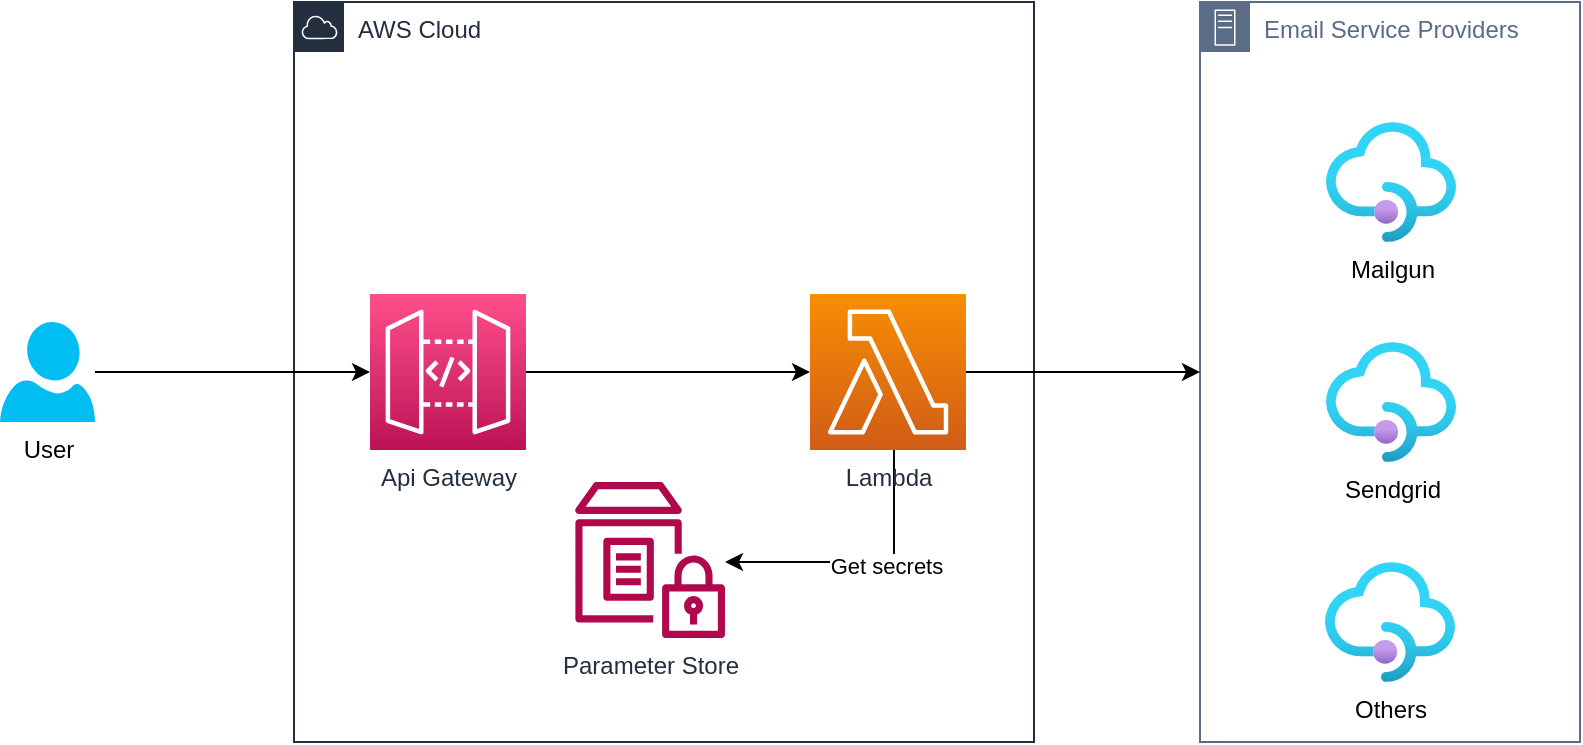 <mxfile version="17.1.2" type="device"><diagram id="AVMGjWLtBFetPvpHqHuD" name="Page-1"><mxGraphModel dx="782" dy="436" grid="1" gridSize="10" guides="1" tooltips="1" connect="1" arrows="1" fold="1" page="1" pageScale="1" pageWidth="850" pageHeight="1100" math="0" shadow="0"><root><mxCell id="0"/><mxCell id="1" parent="0"/><mxCell id="2EcZjcuJ8gzLtRmz8nSB-1" value="AWS Cloud" style="points=[[0,0],[0.25,0],[0.5,0],[0.75,0],[1,0],[1,0.25],[1,0.5],[1,0.75],[1,1],[0.75,1],[0.5,1],[0.25,1],[0,1],[0,0.75],[0,0.5],[0,0.25]];outlineConnect=0;gradientColor=none;html=1;whiteSpace=wrap;fontSize=12;fontStyle=0;container=1;pointerEvents=0;collapsible=0;recursiveResize=0;shape=mxgraph.aws4.group;grIcon=mxgraph.aws4.group_aws_cloud;strokeColor=#232F3E;fillColor=none;verticalAlign=top;align=left;spacingLeft=30;fontColor=#232F3E;dashed=0;" vertex="1" parent="1"><mxGeometry x="187" y="60" width="370" height="370" as="geometry"/></mxCell><mxCell id="2EcZjcuJ8gzLtRmz8nSB-8" style="edgeStyle=orthogonalEdgeStyle;rounded=0;orthogonalLoop=1;jettySize=auto;html=1;" edge="1" parent="2EcZjcuJ8gzLtRmz8nSB-1" source="2EcZjcuJ8gzLtRmz8nSB-3" target="2EcZjcuJ8gzLtRmz8nSB-5"><mxGeometry relative="1" as="geometry"><Array as="points"><mxPoint x="300" y="280"/></Array></mxGeometry></mxCell><mxCell id="2EcZjcuJ8gzLtRmz8nSB-9" value="Get secrets" style="edgeLabel;html=1;align=center;verticalAlign=middle;resizable=0;points=[];" vertex="1" connectable="0" parent="2EcZjcuJ8gzLtRmz8nSB-8"><mxGeometry x="-0.136" y="2" relative="1" as="geometry"><mxPoint as="offset"/></mxGeometry></mxCell><mxCell id="2EcZjcuJ8gzLtRmz8nSB-3" value="Lambda" style="sketch=0;points=[[0,0,0],[0.25,0,0],[0.5,0,0],[0.75,0,0],[1,0,0],[0,1,0],[0.25,1,0],[0.5,1,0],[0.75,1,0],[1,1,0],[0,0.25,0],[0,0.5,0],[0,0.75,0],[1,0.25,0],[1,0.5,0],[1,0.75,0]];outlineConnect=0;fontColor=#232F3E;gradientColor=#F78E04;gradientDirection=north;fillColor=#D05C17;strokeColor=#ffffff;dashed=0;verticalLabelPosition=bottom;verticalAlign=top;align=center;html=1;fontSize=12;fontStyle=0;aspect=fixed;shape=mxgraph.aws4.resourceIcon;resIcon=mxgraph.aws4.lambda;" vertex="1" parent="2EcZjcuJ8gzLtRmz8nSB-1"><mxGeometry x="258" y="146" width="78" height="78" as="geometry"/></mxCell><mxCell id="2EcZjcuJ8gzLtRmz8nSB-7" style="edgeStyle=orthogonalEdgeStyle;rounded=0;orthogonalLoop=1;jettySize=auto;html=1;" edge="1" parent="2EcZjcuJ8gzLtRmz8nSB-1" source="2EcZjcuJ8gzLtRmz8nSB-4" target="2EcZjcuJ8gzLtRmz8nSB-3"><mxGeometry relative="1" as="geometry"/></mxCell><mxCell id="2EcZjcuJ8gzLtRmz8nSB-4" value="Api Gateway" style="sketch=0;points=[[0,0,0],[0.25,0,0],[0.5,0,0],[0.75,0,0],[1,0,0],[0,1,0],[0.25,1,0],[0.5,1,0],[0.75,1,0],[1,1,0],[0,0.25,0],[0,0.5,0],[0,0.75,0],[1,0.25,0],[1,0.5,0],[1,0.75,0]];outlineConnect=0;fontColor=#232F3E;gradientColor=#FF4F8B;gradientDirection=north;fillColor=#BC1356;strokeColor=#ffffff;dashed=0;verticalLabelPosition=bottom;verticalAlign=top;align=center;html=1;fontSize=12;fontStyle=0;aspect=fixed;shape=mxgraph.aws4.resourceIcon;resIcon=mxgraph.aws4.api_gateway;" vertex="1" parent="2EcZjcuJ8gzLtRmz8nSB-1"><mxGeometry x="38" y="146" width="78" height="78" as="geometry"/></mxCell><mxCell id="2EcZjcuJ8gzLtRmz8nSB-5" value="Parameter Store" style="sketch=0;outlineConnect=0;fontColor=#232F3E;gradientColor=none;fillColor=#B0084D;strokeColor=none;dashed=0;verticalLabelPosition=bottom;verticalAlign=top;align=center;html=1;fontSize=12;fontStyle=0;aspect=fixed;pointerEvents=1;shape=mxgraph.aws4.parameter_store;" vertex="1" parent="2EcZjcuJ8gzLtRmz8nSB-1"><mxGeometry x="140.5" y="240" width="75" height="78" as="geometry"/></mxCell><mxCell id="2EcZjcuJ8gzLtRmz8nSB-10" value="Email Service Providers" style="points=[[0,0],[0.25,0],[0.5,0],[0.75,0],[1,0],[1,0.25],[1,0.5],[1,0.75],[1,1],[0.75,1],[0.5,1],[0.25,1],[0,1],[0,0.75],[0,0.5],[0,0.25]];outlineConnect=0;gradientColor=none;html=1;whiteSpace=wrap;fontSize=12;fontStyle=0;container=1;pointerEvents=0;collapsible=0;recursiveResize=0;shape=mxgraph.aws4.group;grIcon=mxgraph.aws4.group_on_premise;strokeColor=#5A6C86;fillColor=none;verticalAlign=top;align=left;spacingLeft=30;fontColor=#5A6C86;dashed=0;" vertex="1" parent="1"><mxGeometry x="640" y="60" width="190" height="370" as="geometry"/></mxCell><mxCell id="2EcZjcuJ8gzLtRmz8nSB-11" value="Mailgun" style="aspect=fixed;html=1;points=[];align=center;image;fontSize=12;image=img/lib/azure2/app_services/API_Management_Services.svg;" vertex="1" parent="2EcZjcuJ8gzLtRmz8nSB-10"><mxGeometry x="63" y="60" width="65" height="60" as="geometry"/></mxCell><mxCell id="2EcZjcuJ8gzLtRmz8nSB-12" value="Sendgrid" style="aspect=fixed;html=1;points=[];align=center;image;fontSize=12;image=img/lib/azure2/app_services/API_Management_Services.svg;" vertex="1" parent="2EcZjcuJ8gzLtRmz8nSB-10"><mxGeometry x="63" y="170" width="65" height="60" as="geometry"/></mxCell><mxCell id="2EcZjcuJ8gzLtRmz8nSB-13" value="Others" style="aspect=fixed;html=1;points=[];align=center;image;fontSize=12;image=img/lib/azure2/app_services/API_Management_Services.svg;" vertex="1" parent="2EcZjcuJ8gzLtRmz8nSB-10"><mxGeometry x="62.5" y="280" width="65" height="60" as="geometry"/></mxCell><mxCell id="2EcZjcuJ8gzLtRmz8nSB-14" style="edgeStyle=orthogonalEdgeStyle;rounded=0;orthogonalLoop=1;jettySize=auto;html=1;" edge="1" parent="1" source="2EcZjcuJ8gzLtRmz8nSB-3" target="2EcZjcuJ8gzLtRmz8nSB-10"><mxGeometry relative="1" as="geometry"/></mxCell><mxCell id="2EcZjcuJ8gzLtRmz8nSB-16" style="edgeStyle=orthogonalEdgeStyle;rounded=0;orthogonalLoop=1;jettySize=auto;html=1;" edge="1" parent="1" source="2EcZjcuJ8gzLtRmz8nSB-15" target="2EcZjcuJ8gzLtRmz8nSB-4"><mxGeometry relative="1" as="geometry"/></mxCell><mxCell id="2EcZjcuJ8gzLtRmz8nSB-15" value="User" style="verticalLabelPosition=bottom;html=1;verticalAlign=top;align=center;strokeColor=none;fillColor=#00BEF2;shape=mxgraph.azure.user;" vertex="1" parent="1"><mxGeometry x="40" y="220" width="47.5" height="50" as="geometry"/></mxCell></root></mxGraphModel></diagram></mxfile>